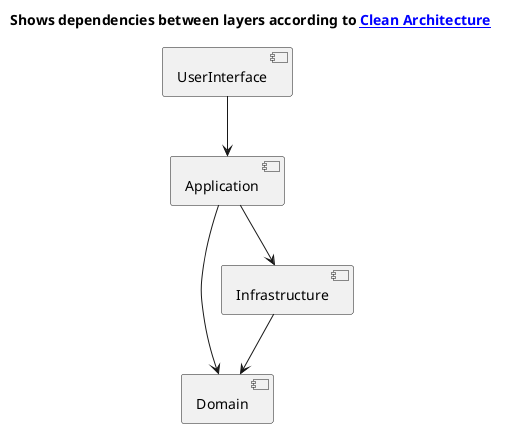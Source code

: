 ﻿@startuml

title Shows dependencies between layers according to [[https://www.c-sharpcorner.com/article/what-is-clean-architecture/ Clean Architecture]]

[UserInterface] as UI
[Application] as Application
[Domain] as Domain
[Infrastructure] as Infrastructure

UI --> Application
Application --> Domain
Application --> Infrastructure
Infrastructure --> Domain

@enduml